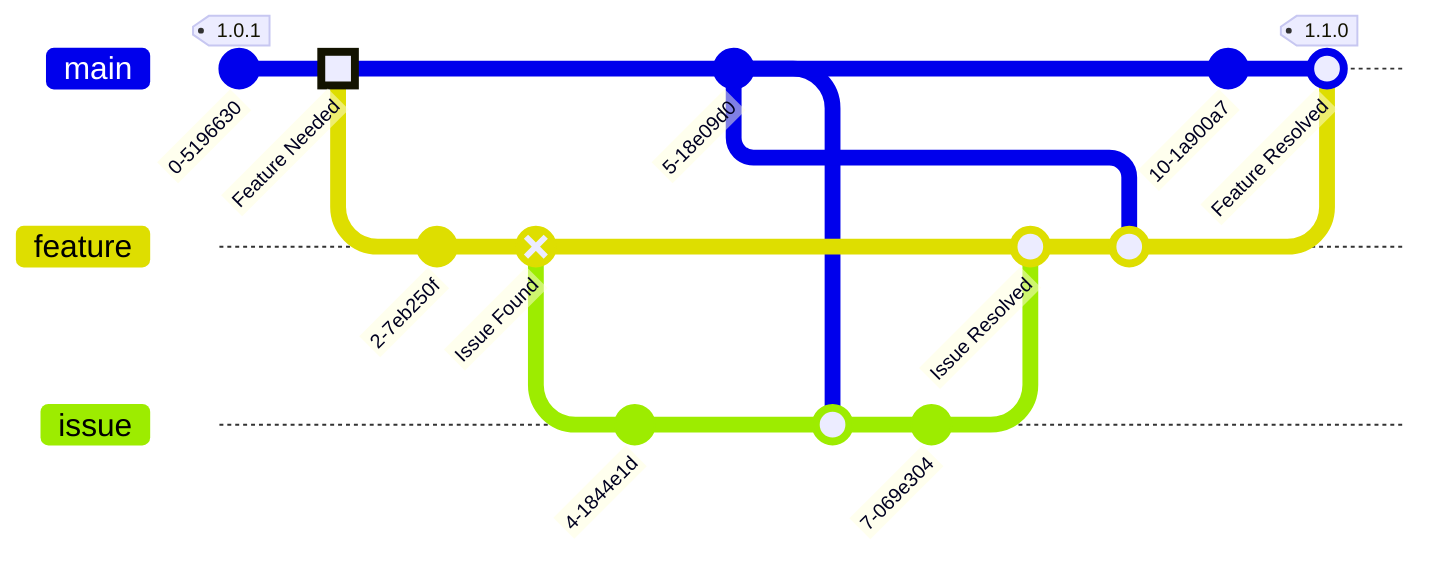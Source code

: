 gitGraph
    commit tag: "1.0.1"
    commit id: "Feature Needed" type: HIGHLIGHT
    branch feature
    checkout feature
    commit
    commit  id: "Issue Found" type: REVERSE
    branch issue
    checkout issue
    commit
    checkout main
    commit
    checkout issue
    merge main
    commit
    checkout feature
    merge issue id: "Issue Resolved"
    merge main
    checkout main
    commit
    merge feature id: "Feature Resolved"tag: "1.1.0"
